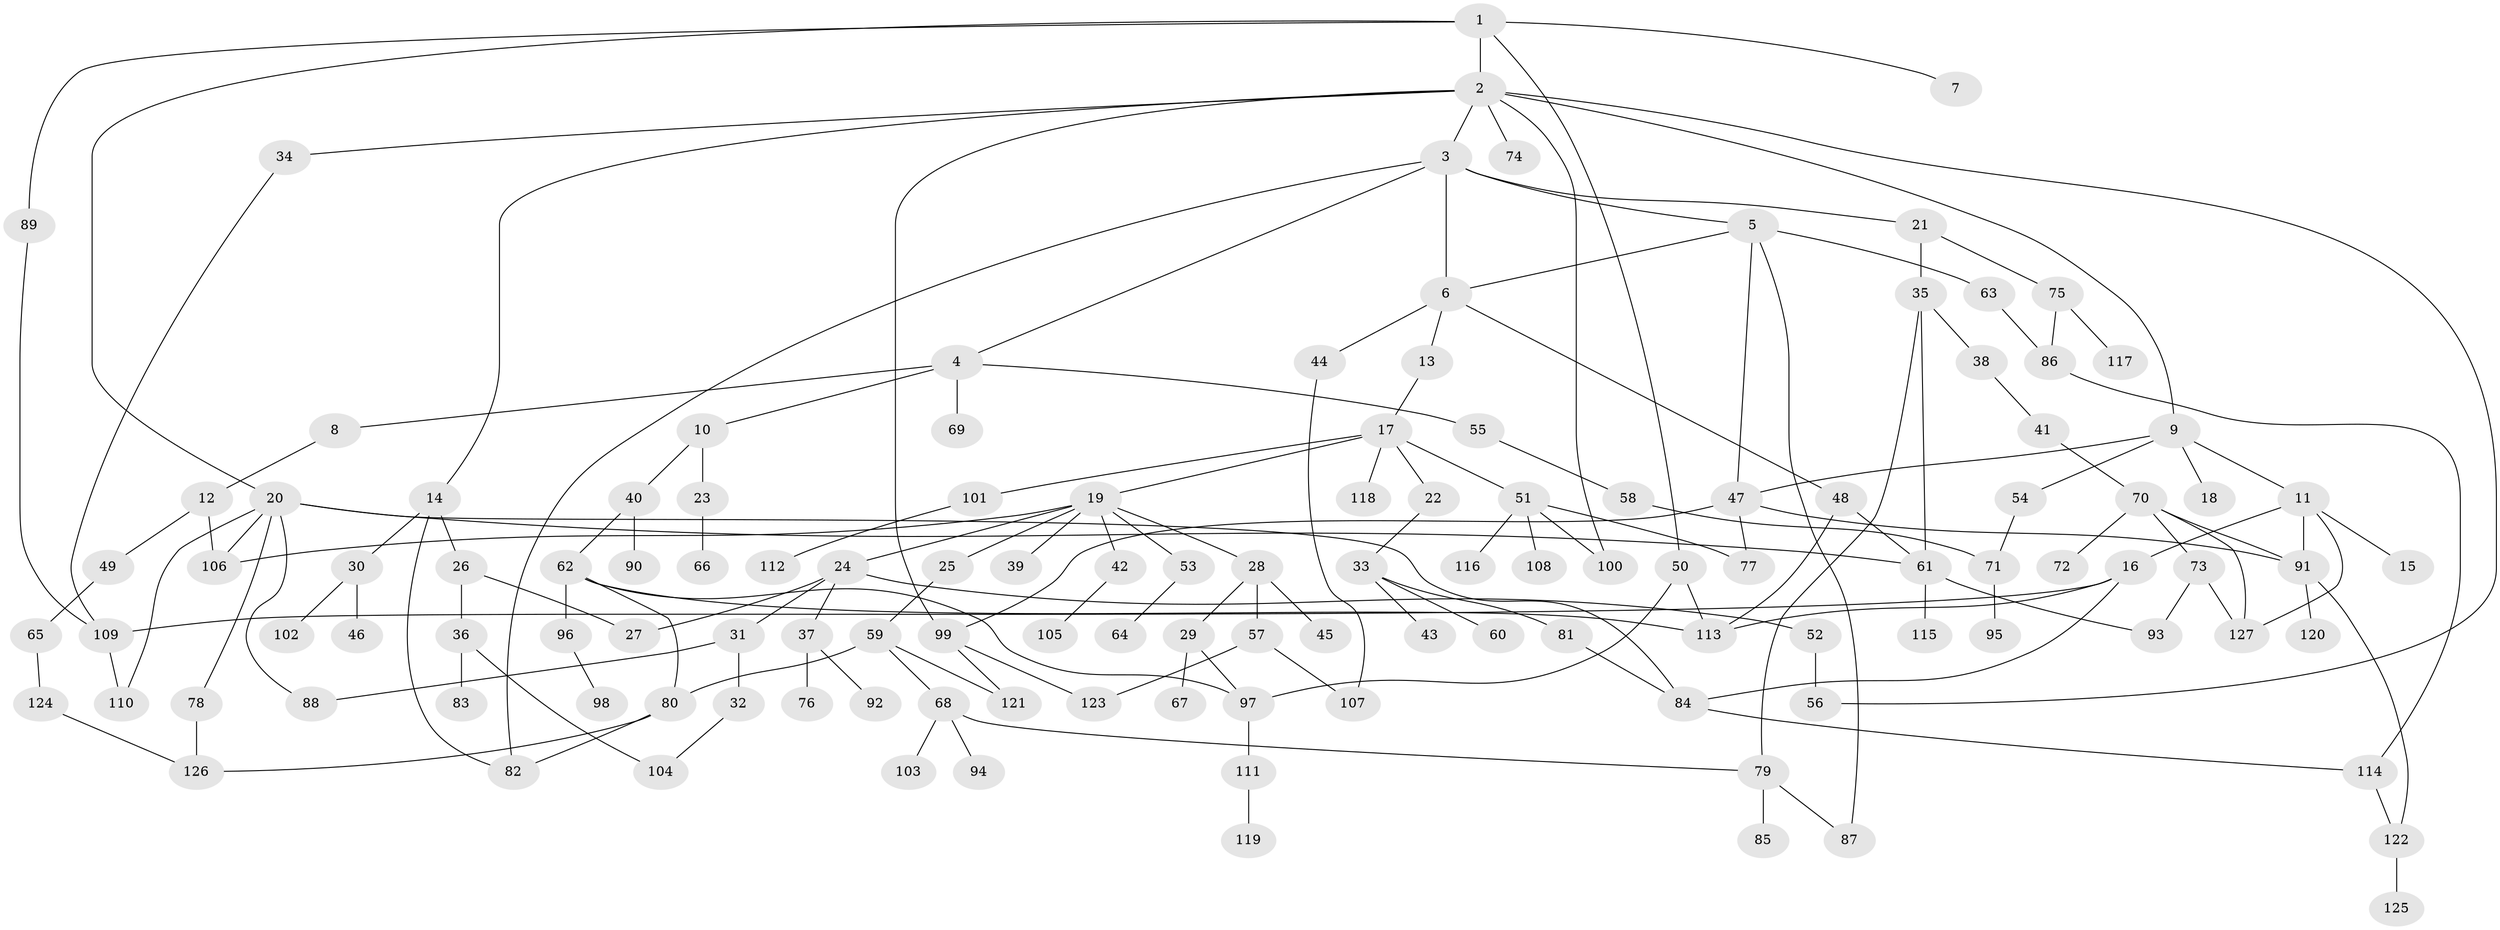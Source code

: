 // coarse degree distribution, {4: 0.20224719101123595, 8: 0.011235955056179775, 6: 0.02247191011235955, 5: 0.06741573033707865, 2: 0.29213483146067415, 3: 0.20224719101123595, 7: 0.02247191011235955, 1: 0.1797752808988764}
// Generated by graph-tools (version 1.1) at 2025/48/03/04/25 22:48:55]
// undirected, 127 vertices, 168 edges
graph export_dot {
  node [color=gray90,style=filled];
  1;
  2;
  3;
  4;
  5;
  6;
  7;
  8;
  9;
  10;
  11;
  12;
  13;
  14;
  15;
  16;
  17;
  18;
  19;
  20;
  21;
  22;
  23;
  24;
  25;
  26;
  27;
  28;
  29;
  30;
  31;
  32;
  33;
  34;
  35;
  36;
  37;
  38;
  39;
  40;
  41;
  42;
  43;
  44;
  45;
  46;
  47;
  48;
  49;
  50;
  51;
  52;
  53;
  54;
  55;
  56;
  57;
  58;
  59;
  60;
  61;
  62;
  63;
  64;
  65;
  66;
  67;
  68;
  69;
  70;
  71;
  72;
  73;
  74;
  75;
  76;
  77;
  78;
  79;
  80;
  81;
  82;
  83;
  84;
  85;
  86;
  87;
  88;
  89;
  90;
  91;
  92;
  93;
  94;
  95;
  96;
  97;
  98;
  99;
  100;
  101;
  102;
  103;
  104;
  105;
  106;
  107;
  108;
  109;
  110;
  111;
  112;
  113;
  114;
  115;
  116;
  117;
  118;
  119;
  120;
  121;
  122;
  123;
  124;
  125;
  126;
  127;
  1 -- 2;
  1 -- 7;
  1 -- 20;
  1 -- 50;
  1 -- 89;
  2 -- 3;
  2 -- 9;
  2 -- 14;
  2 -- 34;
  2 -- 56;
  2 -- 74;
  2 -- 100;
  2 -- 99;
  3 -- 4;
  3 -- 5;
  3 -- 21;
  3 -- 82;
  3 -- 6;
  4 -- 8;
  4 -- 10;
  4 -- 55;
  4 -- 69;
  5 -- 6;
  5 -- 63;
  5 -- 87;
  5 -- 47;
  6 -- 13;
  6 -- 44;
  6 -- 48;
  8 -- 12;
  9 -- 11;
  9 -- 18;
  9 -- 47;
  9 -- 54;
  10 -- 23;
  10 -- 40;
  11 -- 15;
  11 -- 16;
  11 -- 91;
  11 -- 127;
  12 -- 49;
  12 -- 106;
  13 -- 17;
  14 -- 26;
  14 -- 30;
  14 -- 82;
  16 -- 109;
  16 -- 84;
  16 -- 113;
  17 -- 19;
  17 -- 22;
  17 -- 51;
  17 -- 101;
  17 -- 118;
  19 -- 24;
  19 -- 25;
  19 -- 28;
  19 -- 39;
  19 -- 42;
  19 -- 53;
  19 -- 106;
  20 -- 78;
  20 -- 88;
  20 -- 110;
  20 -- 84;
  20 -- 61;
  20 -- 106;
  21 -- 35;
  21 -- 75;
  22 -- 33;
  23 -- 66;
  24 -- 31;
  24 -- 37;
  24 -- 52;
  24 -- 27;
  25 -- 59;
  26 -- 27;
  26 -- 36;
  28 -- 29;
  28 -- 45;
  28 -- 57;
  29 -- 67;
  29 -- 97;
  30 -- 46;
  30 -- 102;
  31 -- 32;
  31 -- 88;
  32 -- 104;
  33 -- 43;
  33 -- 60;
  33 -- 81;
  34 -- 109;
  35 -- 38;
  35 -- 61;
  35 -- 79;
  36 -- 83;
  36 -- 104;
  37 -- 76;
  37 -- 92;
  38 -- 41;
  40 -- 62;
  40 -- 90;
  41 -- 70;
  42 -- 105;
  44 -- 107;
  47 -- 77;
  47 -- 99;
  47 -- 91;
  48 -- 113;
  48 -- 61;
  49 -- 65;
  50 -- 97;
  50 -- 113;
  51 -- 100;
  51 -- 108;
  51 -- 116;
  51 -- 77;
  52 -- 56;
  53 -- 64;
  54 -- 71;
  55 -- 58;
  57 -- 123;
  57 -- 107;
  58 -- 71;
  59 -- 68;
  59 -- 80;
  59 -- 121;
  61 -- 115;
  61 -- 93;
  62 -- 80;
  62 -- 96;
  62 -- 97;
  62 -- 113;
  63 -- 86;
  65 -- 124;
  68 -- 79;
  68 -- 94;
  68 -- 103;
  70 -- 72;
  70 -- 73;
  70 -- 127;
  70 -- 91;
  71 -- 95;
  73 -- 93;
  73 -- 127;
  75 -- 117;
  75 -- 86;
  78 -- 126;
  79 -- 85;
  79 -- 87;
  80 -- 126;
  80 -- 82;
  81 -- 84;
  84 -- 114;
  86 -- 114;
  89 -- 109;
  91 -- 120;
  91 -- 122;
  96 -- 98;
  97 -- 111;
  99 -- 121;
  99 -- 123;
  101 -- 112;
  109 -- 110;
  111 -- 119;
  114 -- 122;
  122 -- 125;
  124 -- 126;
}
